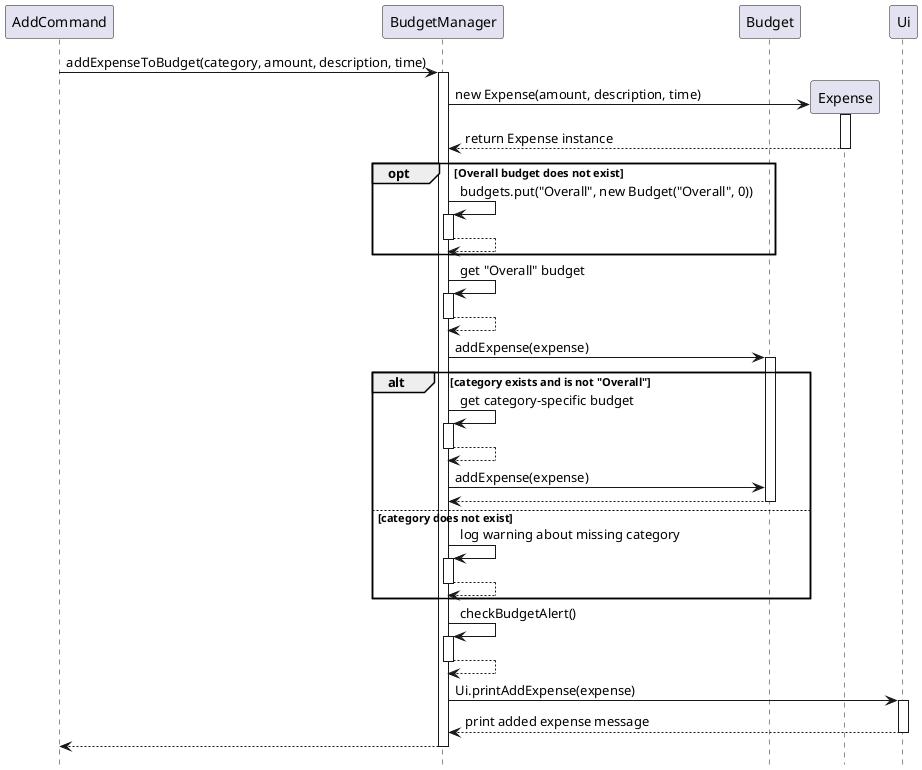 @startuml
hide circle
skinparam classAttributeIconSize 0
hide footbox
participant "AddCommand" as XYZ
participant "BudgetManager" as BM
participant "Budget" as B
participant "Expense" as E

XYZ -> BM: addExpenseToBudget(category, amount, description, time)
activate BM

create E
BM -> E: new Expense(amount, description, time)
activate E
E --> BM: return Expense instance
deactivate E

opt Overall budget does not exist
    BM -> BM: budgets.put("Overall", new Budget("Overall", 0))
    activate BM
    BM -->BM
    deactivate BM
end


BM -> BM: get "Overall" budget
activate BM
BM -->BM
deactivate BM
BM -> B: addExpense(expense)

activate B



alt category exists and is not "Overall"
    BM -> BM: get category-specific budget
    activate BM
    BM -->BM
    deactivate BM
    BM -> B: addExpense(expense)
    B --> BM
    deactivate B

else category does not exist
    BM -> BM: log warning about missing category
    activate BM
    BM -->BM
    deactivate BM
end

BM -> BM: checkBudgetAlert()
activate BM
BM -->BM
deactivate BM

BM -> Ui: Ui.printAddExpense(expense)
activate Ui
return print added expense message
BM --> XYZ
deactivate BM
@enduml